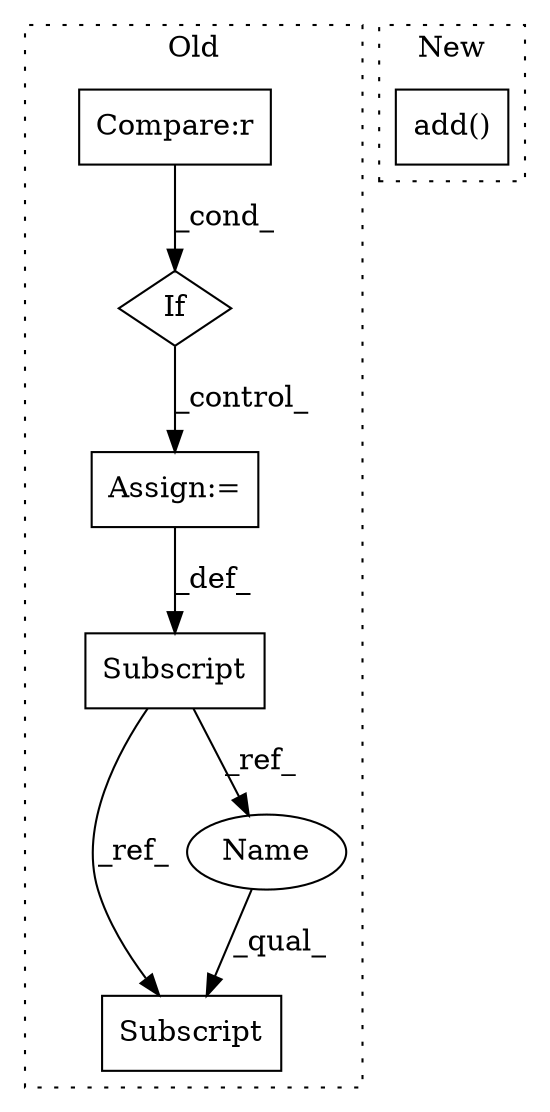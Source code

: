digraph G {
subgraph cluster0 {
1 [label="Subscript" a="63" s="7127,0" l="8,0" shape="box"];
3 [label="Assign:=" a="68" s="7135" l="3" shape="box"];
4 [label="If" a="96" s="7092" l="3" shape="diamond"];
5 [label="Compare:r" a="40" s="7095" l="14" shape="box"];
6 [label="Subscript" a="63" s="7362,0" l="8,0" shape="box"];
7 [label="Name" a="87" s="7362" l="5" shape="ellipse"];
label = "Old";
style="dotted";
}
subgraph cluster1 {
2 [label="add()" a="75" s="7888,7907" l="14,1" shape="box"];
label = "New";
style="dotted";
}
1 -> 7 [label="_ref_"];
1 -> 6 [label="_ref_"];
3 -> 1 [label="_def_"];
4 -> 3 [label="_control_"];
5 -> 4 [label="_cond_"];
7 -> 6 [label="_qual_"];
}